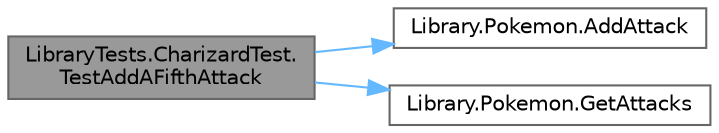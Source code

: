 digraph "LibraryTests.CharizardTest.TestAddAFifthAttack"
{
 // INTERACTIVE_SVG=YES
 // LATEX_PDF_SIZE
  bgcolor="transparent";
  edge [fontname=Helvetica,fontsize=10,labelfontname=Helvetica,labelfontsize=10];
  node [fontname=Helvetica,fontsize=10,shape=box,height=0.2,width=0.4];
  rankdir="LR";
  Node1 [id="Node000001",label="LibraryTests.CharizardTest.\lTestAddAFifthAttack",height=0.2,width=0.4,color="gray40", fillcolor="grey60", style="filled", fontcolor="black",tooltip="Test de la limitación de movimientos que tiene Charizard."];
  Node1 -> Node2 [id="edge1_Node000001_Node000002",color="steelblue1",style="solid",tooltip=" "];
  Node2 [id="Node000002",label="Library.Pokemon.AddAttack",height=0.2,width=0.4,color="grey40", fillcolor="white", style="filled",URL="$classLibrary_1_1Pokemon.html#afb6abd5fc8418d94dbcad9bdc8820e33",tooltip="Añade un ataque a la lista de ataques del pokemon."];
  Node1 -> Node3 [id="edge2_Node000001_Node000003",color="steelblue1",style="solid",tooltip=" "];
  Node3 [id="Node000003",label="Library.Pokemon.GetAttacks",height=0.2,width=0.4,color="grey40", fillcolor="white", style="filled",URL="$classLibrary_1_1Pokemon.html#a7d75c0e46aae96acbbeee27639f365b4",tooltip="Devuelve la lista de ataques del Pokemon."];
}
